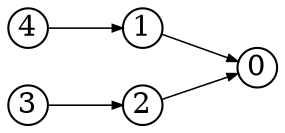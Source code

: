 digraph{
  rankdir=LR
  node [shape=circle,fixedsize=true,width=.26]
  edge [penwidth=0.75,arrowsize=0.5]
  4 -> {1}
  3 -> {2}
  2 -> {0}
  1 -> {0}
}
